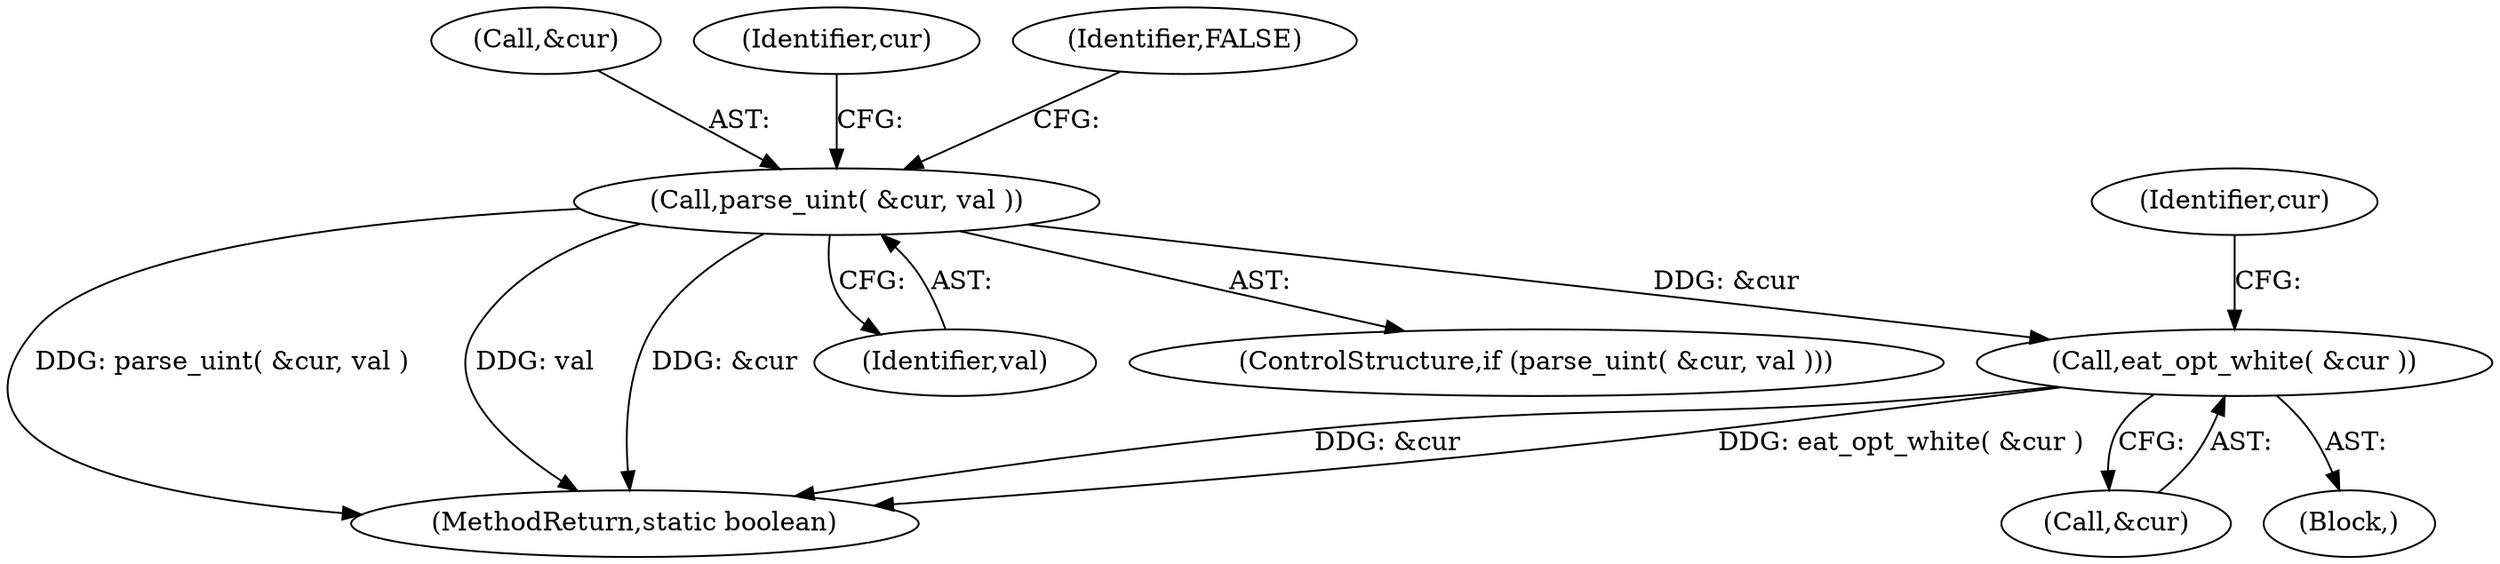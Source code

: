 digraph "0_virglrenderer_e534b51ca3c3cd25f3990589932a9ed711c59b27@pointer" {
"1000559" [label="(Call,eat_opt_white( &cur ))"];
"1000554" [label="(Call,parse_uint( &cur, val ))"];
"1000560" [label="(Call,&cur)"];
"1000558" [label="(Block,)"];
"1004155" [label="(MethodReturn,static boolean)"];
"1000559" [label="(Call,eat_opt_white( &cur ))"];
"1000565" [label="(Identifier,cur)"];
"1000555" [label="(Call,&cur)"];
"1000561" [label="(Identifier,cur)"];
"1000557" [label="(Identifier,val)"];
"1000578" [label="(Identifier,FALSE)"];
"1000553" [label="(ControlStructure,if (parse_uint( &cur, val )))"];
"1000554" [label="(Call,parse_uint( &cur, val ))"];
"1000559" -> "1000558"  [label="AST: "];
"1000559" -> "1000560"  [label="CFG: "];
"1000560" -> "1000559"  [label="AST: "];
"1000565" -> "1000559"  [label="CFG: "];
"1000559" -> "1004155"  [label="DDG: &cur"];
"1000559" -> "1004155"  [label="DDG: eat_opt_white( &cur )"];
"1000554" -> "1000559"  [label="DDG: &cur"];
"1000554" -> "1000553"  [label="AST: "];
"1000554" -> "1000557"  [label="CFG: "];
"1000555" -> "1000554"  [label="AST: "];
"1000557" -> "1000554"  [label="AST: "];
"1000561" -> "1000554"  [label="CFG: "];
"1000578" -> "1000554"  [label="CFG: "];
"1000554" -> "1004155"  [label="DDG: parse_uint( &cur, val )"];
"1000554" -> "1004155"  [label="DDG: val"];
"1000554" -> "1004155"  [label="DDG: &cur"];
}
